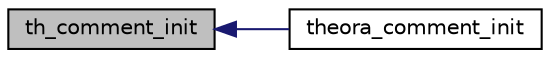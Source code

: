 digraph "th_comment_init"
{
  edge [fontname="Helvetica",fontsize="10",labelfontname="Helvetica",labelfontsize="10"];
  node [fontname="Helvetica",fontsize="10",shape=record];
  rankdir="LR";
  Node1 [label="th_comment_init",height=0.2,width=0.4,color="black", fillcolor="grey75", style="filled", fontcolor="black"];
  Node1 -> Node2 [dir="back",color="midnightblue",fontsize="10",style="solid"];
  Node2 [label="theora_comment_init",height=0.2,width=0.4,color="black", fillcolor="white", style="filled",URL="$group__oldfuncs.html#ga811b92785df3bdbbebb3de612d9d6ce0"];
}
